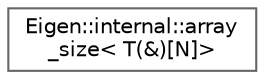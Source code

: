digraph "Graphical Class Hierarchy"
{
 // LATEX_PDF_SIZE
  bgcolor="transparent";
  edge [fontname=Helvetica,fontsize=10,labelfontname=Helvetica,labelfontsize=10];
  node [fontname=Helvetica,fontsize=10,shape=box,height=0.2,width=0.4];
  rankdir="LR";
  Node0 [id="Node000000",label="Eigen::internal::array\l_size\< T(&)[N]\>",height=0.2,width=0.4,color="grey40", fillcolor="white", style="filled",URL="$structEigen_1_1internal_1_1array__size_3_01T_07_6_08_0fN_0e_4.html",tooltip=" "];
}
